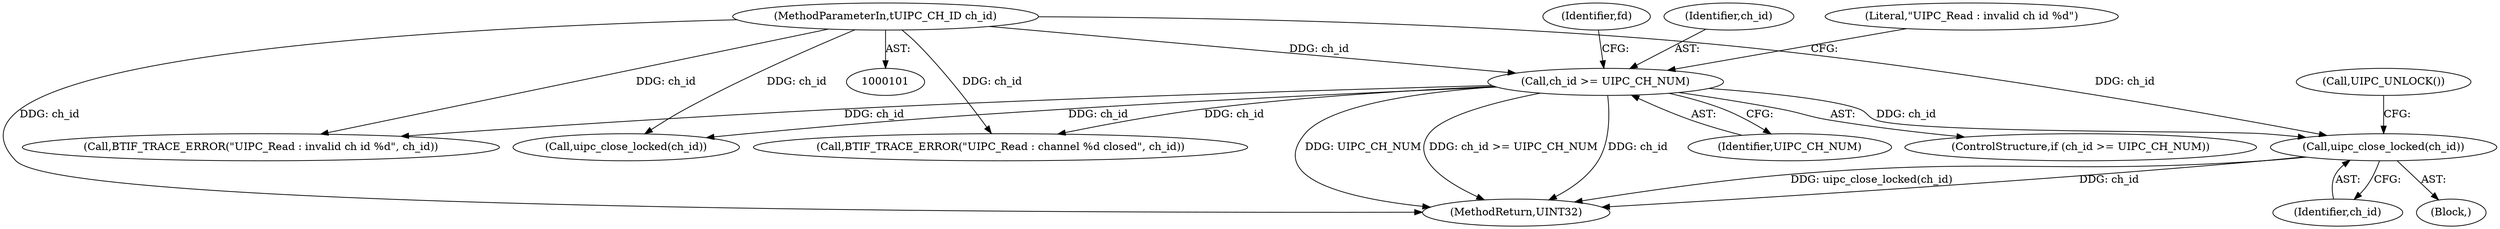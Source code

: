 digraph "0_Android_472271b153c5dc53c28beac55480a8d8434b2d5c_70@API" {
"1000202" [label="(Call,uipc_close_locked(ch_id))"];
"1000126" [label="(Call,ch_id >= UIPC_CH_NUM)"];
"1000102" [label="(MethodParameterIn,tUIPC_CH_ID ch_id)"];
"1000227" [label="(Call,uipc_close_locked(ch_id))"];
"1000130" [label="(Call,BTIF_TRACE_ERROR(\"UIPC_Read : invalid ch id %d\", ch_id))"];
"1000204" [label="(Call,UIPC_UNLOCK())"];
"1000137" [label="(Identifier,fd)"];
"1000203" [label="(Identifier,ch_id)"];
"1000127" [label="(Identifier,ch_id)"];
"1000125" [label="(ControlStructure,if (ch_id >= UIPC_CH_NUM))"];
"1000140" [label="(Call,BTIF_TRACE_ERROR(\"UIPC_Read : channel %d closed\", ch_id))"];
"1000131" [label="(Literal,\"UIPC_Read : invalid ch id %d\")"];
"1000126" [label="(Call,ch_id >= UIPC_CH_NUM)"];
"1000128" [label="(Identifier,UIPC_CH_NUM)"];
"1000248" [label="(MethodReturn,UINT32)"];
"1000202" [label="(Call,uipc_close_locked(ch_id))"];
"1000198" [label="(Block,)"];
"1000102" [label="(MethodParameterIn,tUIPC_CH_ID ch_id)"];
"1000202" -> "1000198"  [label="AST: "];
"1000202" -> "1000203"  [label="CFG: "];
"1000203" -> "1000202"  [label="AST: "];
"1000204" -> "1000202"  [label="CFG: "];
"1000202" -> "1000248"  [label="DDG: ch_id"];
"1000202" -> "1000248"  [label="DDG: uipc_close_locked(ch_id)"];
"1000126" -> "1000202"  [label="DDG: ch_id"];
"1000102" -> "1000202"  [label="DDG: ch_id"];
"1000126" -> "1000125"  [label="AST: "];
"1000126" -> "1000128"  [label="CFG: "];
"1000127" -> "1000126"  [label="AST: "];
"1000128" -> "1000126"  [label="AST: "];
"1000131" -> "1000126"  [label="CFG: "];
"1000137" -> "1000126"  [label="CFG: "];
"1000126" -> "1000248"  [label="DDG: ch_id >= UIPC_CH_NUM"];
"1000126" -> "1000248"  [label="DDG: ch_id"];
"1000126" -> "1000248"  [label="DDG: UIPC_CH_NUM"];
"1000102" -> "1000126"  [label="DDG: ch_id"];
"1000126" -> "1000130"  [label="DDG: ch_id"];
"1000126" -> "1000140"  [label="DDG: ch_id"];
"1000126" -> "1000227"  [label="DDG: ch_id"];
"1000102" -> "1000101"  [label="AST: "];
"1000102" -> "1000248"  [label="DDG: ch_id"];
"1000102" -> "1000130"  [label="DDG: ch_id"];
"1000102" -> "1000140"  [label="DDG: ch_id"];
"1000102" -> "1000227"  [label="DDG: ch_id"];
}
